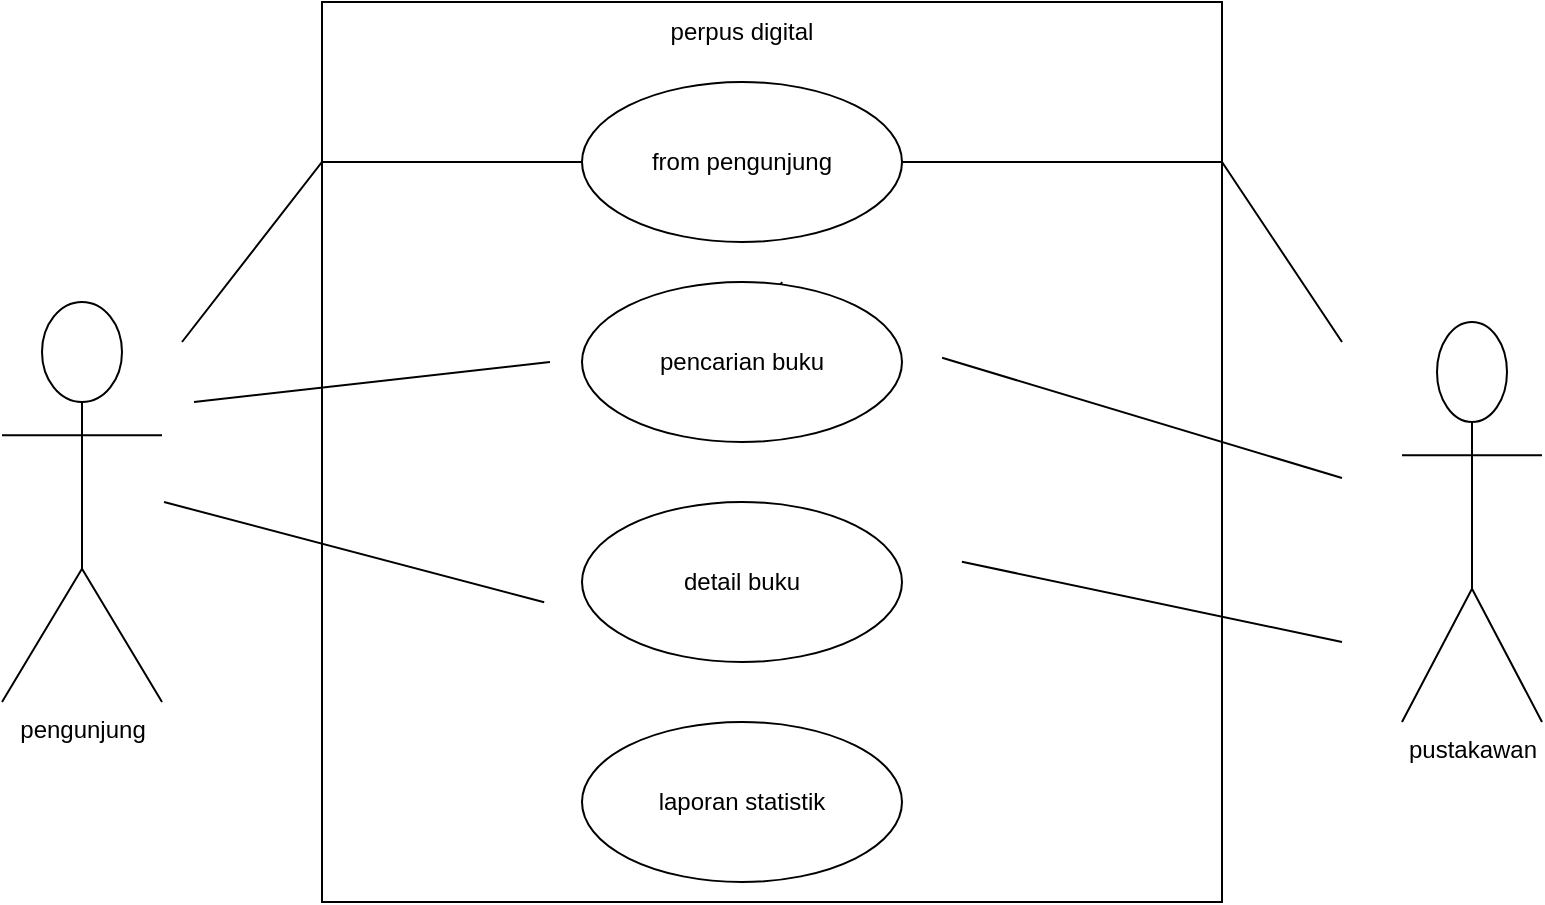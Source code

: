 <mxfile version="23.1.0" type="github">
  <diagram id="C5RBs43oDa-KdzZeNtuy" name="Page-1">
    <mxGraphModel dx="880" dy="468" grid="1" gridSize="10" guides="1" tooltips="1" connect="1" arrows="1" fold="1" page="1" pageScale="1" pageWidth="827" pageHeight="1169" math="0" shadow="0">
      <root>
        <mxCell id="WIyWlLk6GJQsqaUBKTNV-0" />
        <mxCell id="WIyWlLk6GJQsqaUBKTNV-1" parent="WIyWlLk6GJQsqaUBKTNV-0" />
        <mxCell id="o0MTO29rss84GiXmb7OY-3" value="" style="whiteSpace=wrap;html=1;aspect=fixed;" vertex="1" parent="WIyWlLk6GJQsqaUBKTNV-1">
          <mxGeometry x="210" y="80" width="450" height="450" as="geometry" />
        </mxCell>
        <mxCell id="o0MTO29rss84GiXmb7OY-5" value="perpus digital" style="text;html=1;strokeColor=none;fillColor=none;align=center;verticalAlign=middle;whiteSpace=wrap;rounded=0;" vertex="1" parent="WIyWlLk6GJQsqaUBKTNV-1">
          <mxGeometry x="360" y="80" width="120" height="30" as="geometry" />
        </mxCell>
        <mxCell id="o0MTO29rss84GiXmb7OY-6" value="from pengunjung" style="ellipse;whiteSpace=wrap;html=1;" vertex="1" parent="WIyWlLk6GJQsqaUBKTNV-1">
          <mxGeometry x="340" y="120" width="160" height="80" as="geometry" />
        </mxCell>
        <mxCell id="o0MTO29rss84GiXmb7OY-8" value="pencarian buku" style="ellipse;whiteSpace=wrap;html=1;" vertex="1" parent="WIyWlLk6GJQsqaUBKTNV-1">
          <mxGeometry x="340" y="220" width="160" height="80" as="geometry" />
        </mxCell>
        <mxCell id="o0MTO29rss84GiXmb7OY-9" value="detail buku" style="ellipse;whiteSpace=wrap;html=1;" vertex="1" parent="WIyWlLk6GJQsqaUBKTNV-1">
          <mxGeometry x="340" y="330" width="160" height="80" as="geometry" />
        </mxCell>
        <mxCell id="o0MTO29rss84GiXmb7OY-10" value="laporan statistik" style="ellipse;whiteSpace=wrap;html=1;" vertex="1" parent="WIyWlLk6GJQsqaUBKTNV-1">
          <mxGeometry x="340" y="440" width="160" height="80" as="geometry" />
        </mxCell>
        <mxCell id="o0MTO29rss84GiXmb7OY-11" value="pustakawan" style="shape=umlActor;verticalLabelPosition=bottom;verticalAlign=top;html=1;outlineConnect=0;" vertex="1" parent="WIyWlLk6GJQsqaUBKTNV-1">
          <mxGeometry x="750" y="240" width="70" height="200" as="geometry" />
        </mxCell>
        <mxCell id="o0MTO29rss84GiXmb7OY-16" value="pengunjung" style="shape=umlActor;verticalLabelPosition=bottom;verticalAlign=top;html=1;outlineConnect=0;" vertex="1" parent="WIyWlLk6GJQsqaUBKTNV-1">
          <mxGeometry x="50" y="230" width="80" height="200" as="geometry" />
        </mxCell>
        <mxCell id="o0MTO29rss84GiXmb7OY-21" value="" style="endArrow=none;html=1;rounded=0;entryX=0;entryY=0.5;entryDx=0;entryDy=0;" edge="1" parent="WIyWlLk6GJQsqaUBKTNV-1" target="o0MTO29rss84GiXmb7OY-6">
          <mxGeometry width="50" height="50" relative="1" as="geometry">
            <mxPoint x="140" y="250" as="sourcePoint" />
            <mxPoint x="440" y="220" as="targetPoint" />
            <Array as="points">
              <mxPoint x="210" y="160" />
            </Array>
          </mxGeometry>
        </mxCell>
        <mxCell id="o0MTO29rss84GiXmb7OY-22" value="" style="endArrow=none;html=1;rounded=0;" edge="1" parent="WIyWlLk6GJQsqaUBKTNV-1">
          <mxGeometry width="50" height="50" relative="1" as="geometry">
            <mxPoint x="146" y="280" as="sourcePoint" />
            <mxPoint x="324" y="260" as="targetPoint" />
          </mxGeometry>
        </mxCell>
        <mxCell id="o0MTO29rss84GiXmb7OY-23" value="" style="endArrow=none;html=1;rounded=0;entryX=0.278;entryY=0.667;entryDx=0;entryDy=0;entryPerimeter=0;" edge="1" parent="WIyWlLk6GJQsqaUBKTNV-1">
          <mxGeometry width="50" height="50" relative="1" as="geometry">
            <mxPoint x="131" y="330" as="sourcePoint" />
            <mxPoint x="321.1" y="380.15" as="targetPoint" />
          </mxGeometry>
        </mxCell>
        <mxCell id="o0MTO29rss84GiXmb7OY-26" value="" style="endArrow=none;html=1;rounded=0;" edge="1" parent="WIyWlLk6GJQsqaUBKTNV-1">
          <mxGeometry width="50" height="50" relative="1" as="geometry">
            <mxPoint x="720" y="250" as="sourcePoint" />
            <mxPoint x="520" y="160" as="targetPoint" />
            <Array as="points">
              <mxPoint x="660" y="160" />
              <mxPoint x="520" y="160" />
              <mxPoint x="500" y="160" />
            </Array>
          </mxGeometry>
        </mxCell>
        <mxCell id="o0MTO29rss84GiXmb7OY-28" value="" style="endArrow=none;html=1;rounded=0;exitX=0.689;exitY=0.422;exitDx=0;exitDy=0;exitPerimeter=0;" edge="1" parent="WIyWlLk6GJQsqaUBKTNV-1">
          <mxGeometry width="50" height="50" relative="1" as="geometry">
            <mxPoint x="520.05" y="257.9" as="sourcePoint" />
            <mxPoint x="720" y="318" as="targetPoint" />
          </mxGeometry>
        </mxCell>
        <mxCell id="o0MTO29rss84GiXmb7OY-29" value="" style="endArrow=none;html=1;rounded=0;" edge="1" parent="WIyWlLk6GJQsqaUBKTNV-1" source="o0MTO29rss84GiXmb7OY-8">
          <mxGeometry width="50" height="50" relative="1" as="geometry">
            <mxPoint x="390" y="270" as="sourcePoint" />
            <mxPoint x="440" y="220" as="targetPoint" />
          </mxGeometry>
        </mxCell>
        <mxCell id="o0MTO29rss84GiXmb7OY-30" value="" style="endArrow=none;html=1;rounded=0;entryX=0.711;entryY=0.622;entryDx=0;entryDy=0;entryPerimeter=0;" edge="1" parent="WIyWlLk6GJQsqaUBKTNV-1" target="o0MTO29rss84GiXmb7OY-3">
          <mxGeometry width="50" height="50" relative="1" as="geometry">
            <mxPoint x="720" y="400" as="sourcePoint" />
            <mxPoint x="510.0" y="347.04" as="targetPoint" />
          </mxGeometry>
        </mxCell>
      </root>
    </mxGraphModel>
  </diagram>
</mxfile>
